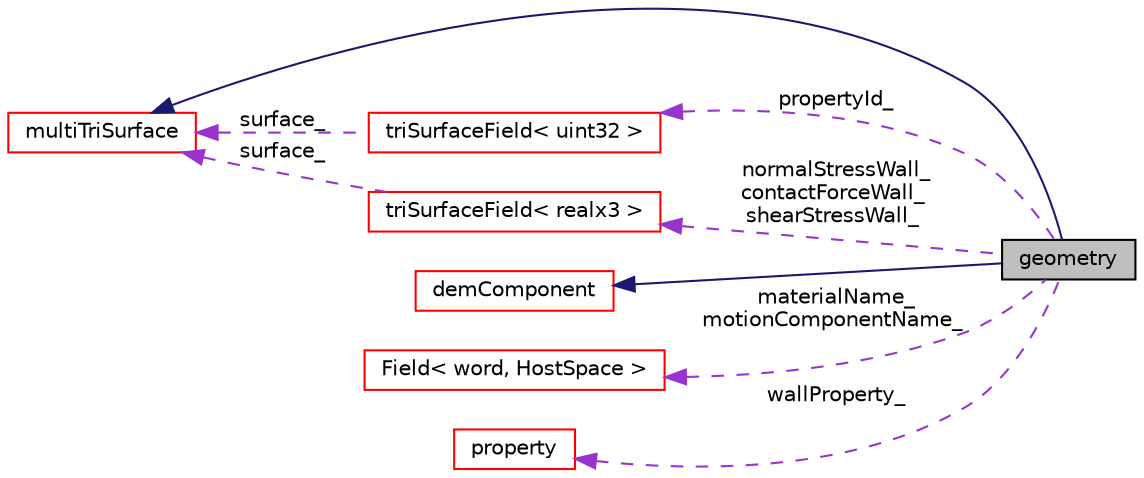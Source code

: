 digraph "geometry"
{
 // LATEX_PDF_SIZE
  edge [fontname="Helvetica",fontsize="10",labelfontname="Helvetica",labelfontsize="10"];
  node [fontname="Helvetica",fontsize="10",shape=record];
  rankdir="LR";
  Node1 [label="geometry",height=0.2,width=0.4,color="black", fillcolor="grey75", style="filled", fontcolor="black",tooltip="Base class for geometry for managing tri-surfaces, geometry motion, and surface physical properties."];
  Node2 -> Node1 [dir="back",color="midnightblue",fontsize="10",style="solid",fontname="Helvetica"];
  Node2 [label="multiTriSurface",height=0.2,width=0.4,color="red", fillcolor="white", style="filled",URL="$classpFlow_1_1multiTriSurface.html",tooltip=" "];
  Node30 -> Node1 [dir="back",color="midnightblue",fontsize="10",style="solid",fontname="Helvetica"];
  Node30 [label="demComponent",height=0.2,width=0.4,color="red", fillcolor="white", style="filled",URL="$classpFlow_1_1demComponent.html",tooltip="A base class for every main component of DEM system."];
  Node53 -> Node1 [dir="back",color="darkorchid3",fontsize="10",style="dashed",label=" propertyId_" ,fontname="Helvetica"];
  Node53 [label="triSurfaceField\< uint32 \>",height=0.2,width=0.4,color="red", fillcolor="white", style="filled",URL="$classpFlow_1_1triSurfaceField.html",tooltip=" "];
  Node2 -> Node53 [dir="back",color="darkorchid3",fontsize="10",style="dashed",label=" surface_" ,fontname="Helvetica"];
  Node60 -> Node1 [dir="back",color="darkorchid3",fontsize="10",style="dashed",label=" materialName_\nmotionComponentName_" ,fontname="Helvetica"];
  Node60 [label="Field\< word, HostSpace \>",height=0.2,width=0.4,color="red", fillcolor="white", style="filled",URL="$classpFlow_1_1Field.html",tooltip=" "];
  Node64 -> Node1 [dir="back",color="darkorchid3",fontsize="10",style="dashed",label=" wallProperty_" ,fontname="Helvetica"];
  Node64 [label="property",height=0.2,width=0.4,color="red", fillcolor="white", style="filled",URL="$classpFlow_1_1property.html",tooltip="property holds the pure properties of materials."];
  Node76 -> Node1 [dir="back",color="darkorchid3",fontsize="10",style="dashed",label=" normalStressWall_\ncontactForceWall_\nshearStressWall_" ,fontname="Helvetica"];
  Node76 [label="triSurfaceField\< realx3 \>",height=0.2,width=0.4,color="red", fillcolor="white", style="filled",URL="$classpFlow_1_1triSurfaceField.html",tooltip=" "];
  Node2 -> Node76 [dir="back",color="darkorchid3",fontsize="10",style="dashed",label=" surface_" ,fontname="Helvetica"];
}
